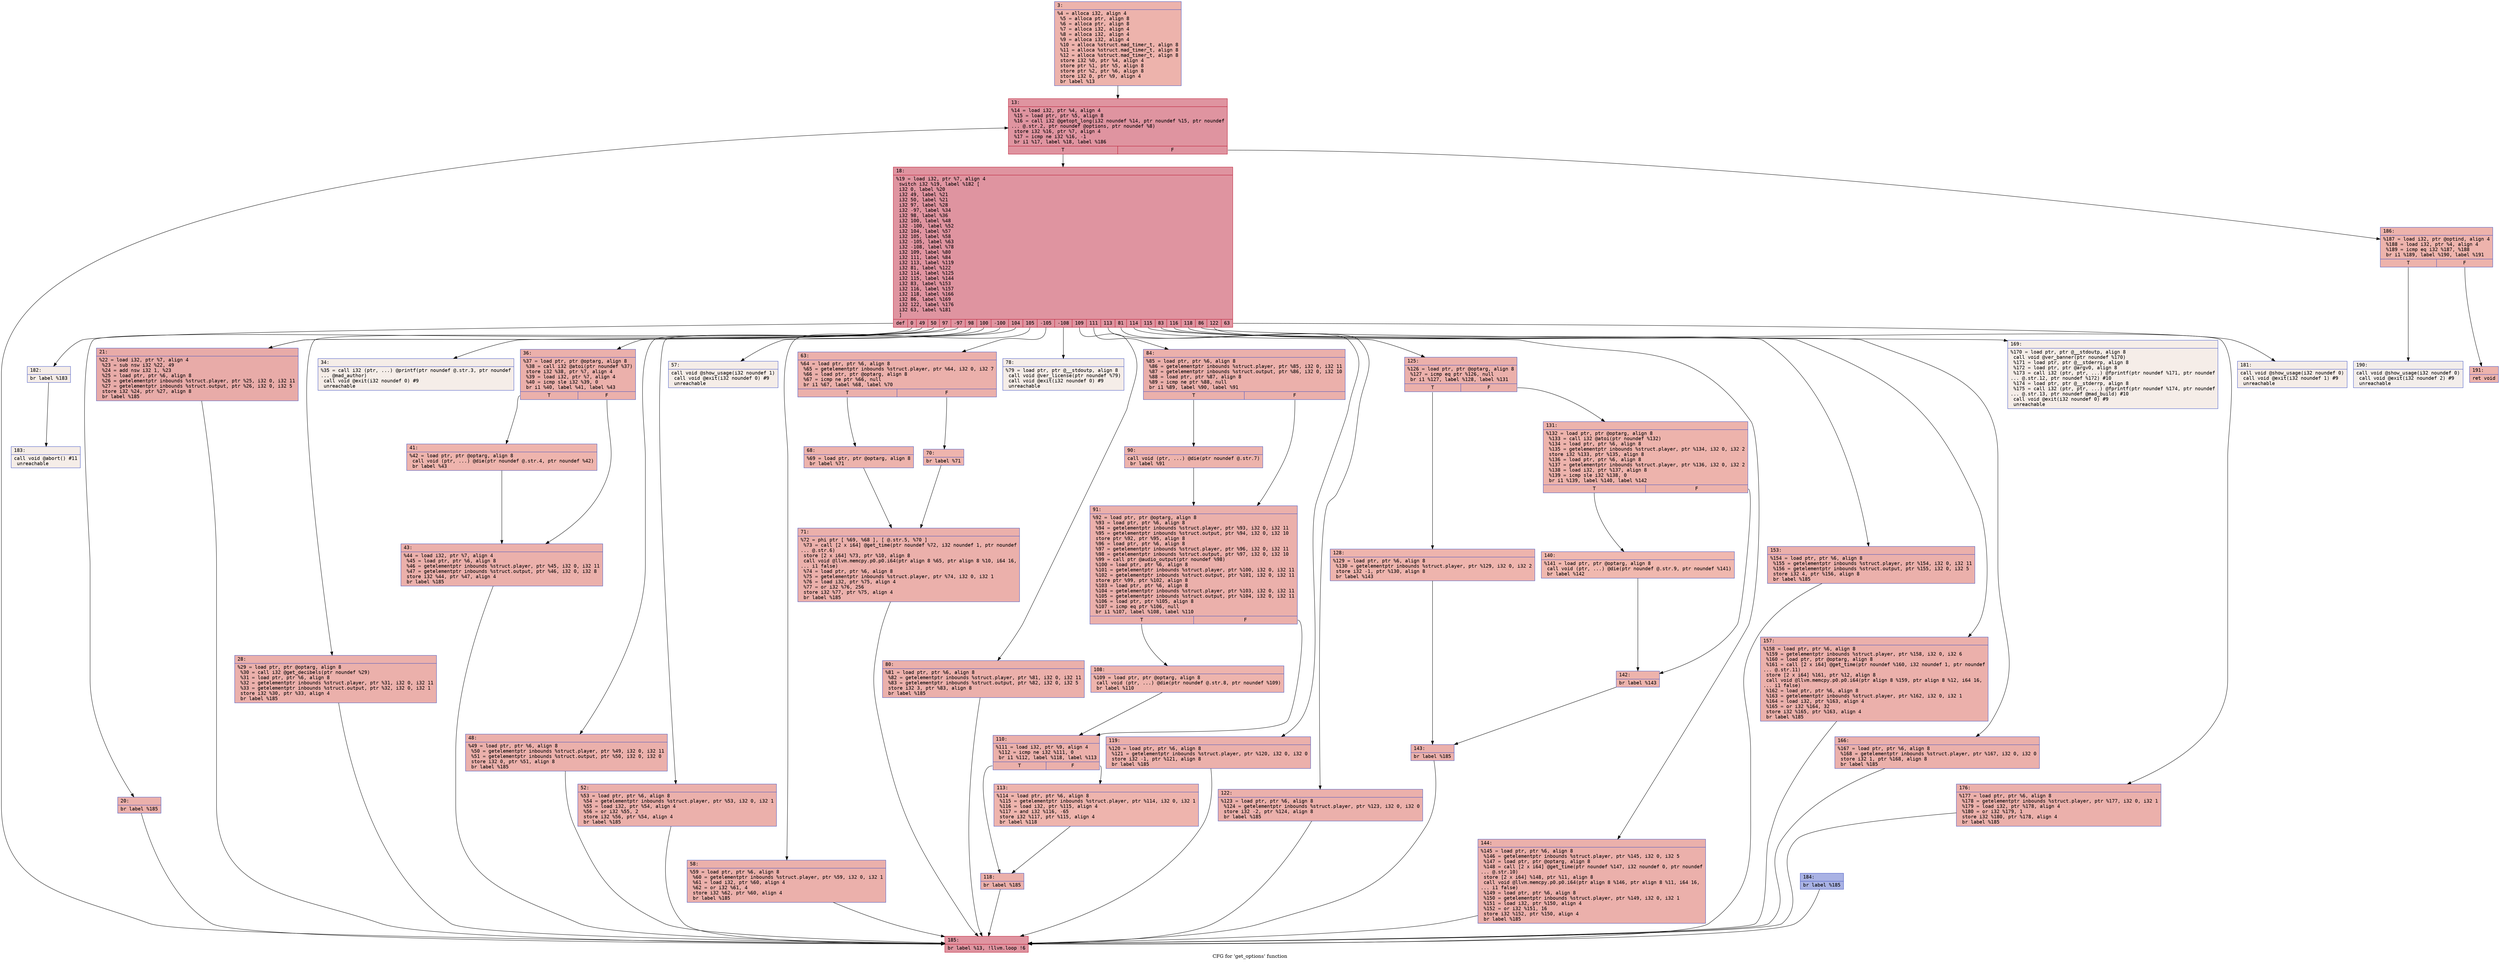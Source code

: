 digraph "CFG for 'get_options' function" {
	label="CFG for 'get_options' function";

	Node0x600002e72df0 [shape=record,color="#3d50c3ff", style=filled, fillcolor="#d6524470" fontname="Courier",label="{3:\l|  %4 = alloca i32, align 4\l  %5 = alloca ptr, align 8\l  %6 = alloca ptr, align 8\l  %7 = alloca i32, align 4\l  %8 = alloca i32, align 4\l  %9 = alloca i32, align 4\l  %10 = alloca %struct.mad_timer_t, align 8\l  %11 = alloca %struct.mad_timer_t, align 8\l  %12 = alloca %struct.mad_timer_t, align 8\l  store i32 %0, ptr %4, align 4\l  store ptr %1, ptr %5, align 8\l  store ptr %2, ptr %6, align 8\l  store i32 0, ptr %9, align 4\l  br label %13\l}"];
	Node0x600002e72df0 -> Node0x600002e72e40[tooltip="3 -> 13\nProbability 100.00%" ];
	Node0x600002e72e40 [shape=record,color="#b70d28ff", style=filled, fillcolor="#b70d2870" fontname="Courier",label="{13:\l|  %14 = load i32, ptr %4, align 4\l  %15 = load ptr, ptr %5, align 8\l  %16 = call i32 @getopt_long(i32 noundef %14, ptr noundef %15, ptr noundef\l... @.str.2, ptr noundef @options, ptr noundef %8)\l  store i32 %16, ptr %7, align 4\l  %17 = icmp ne i32 %16, -1\l  br i1 %17, label %18, label %186\l|{<s0>T|<s1>F}}"];
	Node0x600002e72e40:s0 -> Node0x600002e72e90[tooltip="13 -> 18\nProbability 96.88%" ];
	Node0x600002e72e40:s1 -> Node0x600002e73c50[tooltip="13 -> 186\nProbability 3.12%" ];
	Node0x600002e72e90 [shape=record,color="#b70d28ff", style=filled, fillcolor="#b70d2870" fontname="Courier",label="{18:\l|  %19 = load i32, ptr %7, align 4\l  switch i32 %19, label %182 [\l    i32 0, label %20\l    i32 49, label %21\l    i32 50, label %21\l    i32 97, label %28\l    i32 -97, label %34\l    i32 98, label %36\l    i32 100, label %48\l    i32 -100, label %52\l    i32 104, label %57\l    i32 105, label %58\l    i32 -105, label %63\l    i32 -108, label %78\l    i32 109, label %80\l    i32 111, label %84\l    i32 113, label %119\l    i32 81, label %122\l    i32 114, label %125\l    i32 115, label %144\l    i32 83, label %153\l    i32 116, label %157\l    i32 118, label %166\l    i32 86, label %169\l    i32 122, label %176\l    i32 63, label %181\l  ]\l|{<s0>def|<s1>0|<s2>49|<s3>50|<s4>97|<s5>-97|<s6>98|<s7>100|<s8>-100|<s9>104|<s10>105|<s11>-105|<s12>-108|<s13>109|<s14>111|<s15>113|<s16>81|<s17>114|<s18>115|<s19>83|<s20>116|<s21>118|<s22>86|<s23>122|<s24>63}}"];
	Node0x600002e72e90:s0 -> Node0x600002e73b10[tooltip="18 -> 182\nProbability 0.00%" ];
	Node0x600002e72e90:s1 -> Node0x600002e72ee0[tooltip="18 -> 20\nProbability 5.26%" ];
	Node0x600002e72e90:s2 -> Node0x600002e72f30[tooltip="18 -> 21\nProbability 10.53%" ];
	Node0x600002e72e90:s3 -> Node0x600002e72f30[tooltip="18 -> 21\nProbability 10.53%" ];
	Node0x600002e72e90:s4 -> Node0x600002e72f80[tooltip="18 -> 28\nProbability 5.26%" ];
	Node0x600002e72e90:s5 -> Node0x600002e72fd0[tooltip="18 -> 34\nProbability 0.00%" ];
	Node0x600002e72e90:s6 -> Node0x600002e73020[tooltip="18 -> 36\nProbability 5.26%" ];
	Node0x600002e72e90:s7 -> Node0x600002e73110[tooltip="18 -> 48\nProbability 5.26%" ];
	Node0x600002e72e90:s8 -> Node0x600002e73160[tooltip="18 -> 52\nProbability 5.26%" ];
	Node0x600002e72e90:s9 -> Node0x600002e731b0[tooltip="18 -> 57\nProbability 0.00%" ];
	Node0x600002e72e90:s10 -> Node0x600002e73200[tooltip="18 -> 58\nProbability 5.26%" ];
	Node0x600002e72e90:s11 -> Node0x600002e73250[tooltip="18 -> 63\nProbability 5.26%" ];
	Node0x600002e72e90:s12 -> Node0x600002e73390[tooltip="18 -> 78\nProbability 0.00%" ];
	Node0x600002e72e90:s13 -> Node0x600002e733e0[tooltip="18 -> 80\nProbability 5.26%" ];
	Node0x600002e72e90:s14 -> Node0x600002e73430[tooltip="18 -> 84\nProbability 5.26%" ];
	Node0x600002e72e90:s15 -> Node0x600002e73660[tooltip="18 -> 119\nProbability 5.26%" ];
	Node0x600002e72e90:s16 -> Node0x600002e736b0[tooltip="18 -> 122\nProbability 5.26%" ];
	Node0x600002e72e90:s17 -> Node0x600002e73700[tooltip="18 -> 125\nProbability 5.26%" ];
	Node0x600002e72e90:s18 -> Node0x600002e738e0[tooltip="18 -> 144\nProbability 5.26%" ];
	Node0x600002e72e90:s19 -> Node0x600002e73930[tooltip="18 -> 153\nProbability 5.26%" ];
	Node0x600002e72e90:s20 -> Node0x600002e73980[tooltip="18 -> 157\nProbability 5.26%" ];
	Node0x600002e72e90:s21 -> Node0x600002e739d0[tooltip="18 -> 166\nProbability 5.26%" ];
	Node0x600002e72e90:s22 -> Node0x600002e73a20[tooltip="18 -> 169\nProbability 0.00%" ];
	Node0x600002e72e90:s23 -> Node0x600002e73a70[tooltip="18 -> 176\nProbability 5.26%" ];
	Node0x600002e72e90:s24 -> Node0x600002e73ac0[tooltip="18 -> 181\nProbability 0.00%" ];
	Node0x600002e72ee0 [shape=record,color="#3d50c3ff", style=filled, fillcolor="#d24b4070" fontname="Courier",label="{20:\l|  br label %185\l}"];
	Node0x600002e72ee0 -> Node0x600002e73c00[tooltip="20 -> 185\nProbability 100.00%" ];
	Node0x600002e72f30 [shape=record,color="#3d50c3ff", style=filled, fillcolor="#cc403a70" fontname="Courier",label="{21:\l|  %22 = load i32, ptr %7, align 4\l  %23 = sub nsw i32 %22, 49\l  %24 = add nsw i32 1, %23\l  %25 = load ptr, ptr %6, align 8\l  %26 = getelementptr inbounds %struct.player, ptr %25, i32 0, i32 11\l  %27 = getelementptr inbounds %struct.output, ptr %26, i32 0, i32 5\l  store i32 %24, ptr %27, align 8\l  br label %185\l}"];
	Node0x600002e72f30 -> Node0x600002e73c00[tooltip="21 -> 185\nProbability 100.00%" ];
	Node0x600002e72f80 [shape=record,color="#3d50c3ff", style=filled, fillcolor="#d24b4070" fontname="Courier",label="{28:\l|  %29 = load ptr, ptr @optarg, align 8\l  %30 = call i32 @get_decibels(ptr noundef %29)\l  %31 = load ptr, ptr %6, align 8\l  %32 = getelementptr inbounds %struct.player, ptr %31, i32 0, i32 11\l  %33 = getelementptr inbounds %struct.output, ptr %32, i32 0, i32 1\l  store i32 %30, ptr %33, align 4\l  br label %185\l}"];
	Node0x600002e72f80 -> Node0x600002e73c00[tooltip="28 -> 185\nProbability 100.00%" ];
	Node0x600002e72fd0 [shape=record,color="#3d50c3ff", style=filled, fillcolor="#e8d6cc70" fontname="Courier",label="{34:\l|  %35 = call i32 (ptr, ...) @printf(ptr noundef @.str.3, ptr noundef\l... @mad_author)\l  call void @exit(i32 noundef 0) #9\l  unreachable\l}"];
	Node0x600002e73020 [shape=record,color="#3d50c3ff", style=filled, fillcolor="#d24b4070" fontname="Courier",label="{36:\l|  %37 = load ptr, ptr @optarg, align 8\l  %38 = call i32 @atoi(ptr noundef %37)\l  store i32 %38, ptr %7, align 4\l  %39 = load i32, ptr %7, align 4\l  %40 = icmp sle i32 %39, 0\l  br i1 %40, label %41, label %43\l|{<s0>T|<s1>F}}"];
	Node0x600002e73020:s0 -> Node0x600002e73070[tooltip="36 -> 41\nProbability 50.00%" ];
	Node0x600002e73020:s1 -> Node0x600002e730c0[tooltip="36 -> 43\nProbability 50.00%" ];
	Node0x600002e73070 [shape=record,color="#3d50c3ff", style=filled, fillcolor="#d8564670" fontname="Courier",label="{41:\l|  %42 = load ptr, ptr @optarg, align 8\l  call void (ptr, ...) @die(ptr noundef @.str.4, ptr noundef %42)\l  br label %43\l}"];
	Node0x600002e73070 -> Node0x600002e730c0[tooltip="41 -> 43\nProbability 100.00%" ];
	Node0x600002e730c0 [shape=record,color="#3d50c3ff", style=filled, fillcolor="#d24b4070" fontname="Courier",label="{43:\l|  %44 = load i32, ptr %7, align 4\l  %45 = load ptr, ptr %6, align 8\l  %46 = getelementptr inbounds %struct.player, ptr %45, i32 0, i32 11\l  %47 = getelementptr inbounds %struct.output, ptr %46, i32 0, i32 8\l  store i32 %44, ptr %47, align 4\l  br label %185\l}"];
	Node0x600002e730c0 -> Node0x600002e73c00[tooltip="43 -> 185\nProbability 100.00%" ];
	Node0x600002e73110 [shape=record,color="#3d50c3ff", style=filled, fillcolor="#d24b4070" fontname="Courier",label="{48:\l|  %49 = load ptr, ptr %6, align 8\l  %50 = getelementptr inbounds %struct.player, ptr %49, i32 0, i32 11\l  %51 = getelementptr inbounds %struct.output, ptr %50, i32 0, i32 0\l  store i32 0, ptr %51, align 8\l  br label %185\l}"];
	Node0x600002e73110 -> Node0x600002e73c00[tooltip="48 -> 185\nProbability 100.00%" ];
	Node0x600002e73160 [shape=record,color="#3d50c3ff", style=filled, fillcolor="#d24b4070" fontname="Courier",label="{52:\l|  %53 = load ptr, ptr %6, align 8\l  %54 = getelementptr inbounds %struct.player, ptr %53, i32 0, i32 1\l  %55 = load i32, ptr %54, align 4\l  %56 = or i32 %55, 2\l  store i32 %56, ptr %54, align 4\l  br label %185\l}"];
	Node0x600002e73160 -> Node0x600002e73c00[tooltip="52 -> 185\nProbability 100.00%" ];
	Node0x600002e731b0 [shape=record,color="#3d50c3ff", style=filled, fillcolor="#e8d6cc70" fontname="Courier",label="{57:\l|  call void @show_usage(i32 noundef 1)\l  call void @exit(i32 noundef 0) #9\l  unreachable\l}"];
	Node0x600002e73200 [shape=record,color="#3d50c3ff", style=filled, fillcolor="#d24b4070" fontname="Courier",label="{58:\l|  %59 = load ptr, ptr %6, align 8\l  %60 = getelementptr inbounds %struct.player, ptr %59, i32 0, i32 1\l  %61 = load i32, ptr %60, align 4\l  %62 = or i32 %61, 4\l  store i32 %62, ptr %60, align 4\l  br label %185\l}"];
	Node0x600002e73200 -> Node0x600002e73c00[tooltip="58 -> 185\nProbability 100.00%" ];
	Node0x600002e73250 [shape=record,color="#3d50c3ff", style=filled, fillcolor="#d24b4070" fontname="Courier",label="{63:\l|  %64 = load ptr, ptr %6, align 8\l  %65 = getelementptr inbounds %struct.player, ptr %64, i32 0, i32 7\l  %66 = load ptr, ptr @optarg, align 8\l  %67 = icmp ne ptr %66, null\l  br i1 %67, label %68, label %70\l|{<s0>T|<s1>F}}"];
	Node0x600002e73250:s0 -> Node0x600002e732a0[tooltip="63 -> 68\nProbability 62.50%" ];
	Node0x600002e73250:s1 -> Node0x600002e732f0[tooltip="63 -> 70\nProbability 37.50%" ];
	Node0x600002e732a0 [shape=record,color="#3d50c3ff", style=filled, fillcolor="#d6524470" fontname="Courier",label="{68:\l|  %69 = load ptr, ptr @optarg, align 8\l  br label %71\l}"];
	Node0x600002e732a0 -> Node0x600002e73340[tooltip="68 -> 71\nProbability 100.00%" ];
	Node0x600002e732f0 [shape=record,color="#3d50c3ff", style=filled, fillcolor="#d8564670" fontname="Courier",label="{70:\l|  br label %71\l}"];
	Node0x600002e732f0 -> Node0x600002e73340[tooltip="70 -> 71\nProbability 100.00%" ];
	Node0x600002e73340 [shape=record,color="#3d50c3ff", style=filled, fillcolor="#d24b4070" fontname="Courier",label="{71:\l|  %72 = phi ptr [ %69, %68 ], [ @.str.5, %70 ]\l  %73 = call [2 x i64] @get_time(ptr noundef %72, i32 noundef 1, ptr noundef\l... @.str.6)\l  store [2 x i64] %73, ptr %10, align 8\l  call void @llvm.memcpy.p0.p0.i64(ptr align 8 %65, ptr align 8 %10, i64 16,\l... i1 false)\l  %74 = load ptr, ptr %6, align 8\l  %75 = getelementptr inbounds %struct.player, ptr %74, i32 0, i32 1\l  %76 = load i32, ptr %75, align 4\l  %77 = or i32 %76, 256\l  store i32 %77, ptr %75, align 4\l  br label %185\l}"];
	Node0x600002e73340 -> Node0x600002e73c00[tooltip="71 -> 185\nProbability 100.00%" ];
	Node0x600002e73390 [shape=record,color="#3d50c3ff", style=filled, fillcolor="#e8d6cc70" fontname="Courier",label="{78:\l|  %79 = load ptr, ptr @__stdoutp, align 8\l  call void @ver_license(ptr noundef %79)\l  call void @exit(i32 noundef 0) #9\l  unreachable\l}"];
	Node0x600002e733e0 [shape=record,color="#3d50c3ff", style=filled, fillcolor="#d24b4070" fontname="Courier",label="{80:\l|  %81 = load ptr, ptr %6, align 8\l  %82 = getelementptr inbounds %struct.player, ptr %81, i32 0, i32 11\l  %83 = getelementptr inbounds %struct.output, ptr %82, i32 0, i32 5\l  store i32 3, ptr %83, align 8\l  br label %185\l}"];
	Node0x600002e733e0 -> Node0x600002e73c00[tooltip="80 -> 185\nProbability 100.00%" ];
	Node0x600002e73430 [shape=record,color="#3d50c3ff", style=filled, fillcolor="#d24b4070" fontname="Courier",label="{84:\l|  %85 = load ptr, ptr %6, align 8\l  %86 = getelementptr inbounds %struct.player, ptr %85, i32 0, i32 11\l  %87 = getelementptr inbounds %struct.output, ptr %86, i32 0, i32 10\l  %88 = load ptr, ptr %87, align 8\l  %89 = icmp ne ptr %88, null\l  br i1 %89, label %90, label %91\l|{<s0>T|<s1>F}}"];
	Node0x600002e73430:s0 -> Node0x600002e73480[tooltip="84 -> 90\nProbability 62.50%" ];
	Node0x600002e73430:s1 -> Node0x600002e734d0[tooltip="84 -> 91\nProbability 37.50%" ];
	Node0x600002e73480 [shape=record,color="#3d50c3ff", style=filled, fillcolor="#d6524470" fontname="Courier",label="{90:\l|  call void (ptr, ...) @die(ptr noundef @.str.7)\l  br label %91\l}"];
	Node0x600002e73480 -> Node0x600002e734d0[tooltip="90 -> 91\nProbability 100.00%" ];
	Node0x600002e734d0 [shape=record,color="#3d50c3ff", style=filled, fillcolor="#d24b4070" fontname="Courier",label="{91:\l|  %92 = load ptr, ptr @optarg, align 8\l  %93 = load ptr, ptr %6, align 8\l  %94 = getelementptr inbounds %struct.player, ptr %93, i32 0, i32 11\l  %95 = getelementptr inbounds %struct.output, ptr %94, i32 0, i32 10\l  store ptr %92, ptr %95, align 8\l  %96 = load ptr, ptr %6, align 8\l  %97 = getelementptr inbounds %struct.player, ptr %96, i32 0, i32 11\l  %98 = getelementptr inbounds %struct.output, ptr %97, i32 0, i32 10\l  %99 = call ptr @audio_output(ptr noundef %98)\l  %100 = load ptr, ptr %6, align 8\l  %101 = getelementptr inbounds %struct.player, ptr %100, i32 0, i32 11\l  %102 = getelementptr inbounds %struct.output, ptr %101, i32 0, i32 11\l  store ptr %99, ptr %102, align 8\l  %103 = load ptr, ptr %6, align 8\l  %104 = getelementptr inbounds %struct.player, ptr %103, i32 0, i32 11\l  %105 = getelementptr inbounds %struct.output, ptr %104, i32 0, i32 11\l  %106 = load ptr, ptr %105, align 8\l  %107 = icmp eq ptr %106, null\l  br i1 %107, label %108, label %110\l|{<s0>T|<s1>F}}"];
	Node0x600002e734d0:s0 -> Node0x600002e73520[tooltip="91 -> 108\nProbability 37.50%" ];
	Node0x600002e734d0:s1 -> Node0x600002e73570[tooltip="91 -> 110\nProbability 62.50%" ];
	Node0x600002e73520 [shape=record,color="#3d50c3ff", style=filled, fillcolor="#d8564670" fontname="Courier",label="{108:\l|  %109 = load ptr, ptr @optarg, align 8\l  call void (ptr, ...) @die(ptr noundef @.str.8, ptr noundef %109)\l  br label %110\l}"];
	Node0x600002e73520 -> Node0x600002e73570[tooltip="108 -> 110\nProbability 100.00%" ];
	Node0x600002e73570 [shape=record,color="#3d50c3ff", style=filled, fillcolor="#d24b4070" fontname="Courier",label="{110:\l|  %111 = load i32, ptr %9, align 4\l  %112 = icmp ne i32 %111, 0\l  br i1 %112, label %118, label %113\l|{<s0>T|<s1>F}}"];
	Node0x600002e73570:s0 -> Node0x600002e73610[tooltip="110 -> 118\nProbability 62.50%" ];
	Node0x600002e73570:s1 -> Node0x600002e735c0[tooltip="110 -> 113\nProbability 37.50%" ];
	Node0x600002e735c0 [shape=record,color="#3d50c3ff", style=filled, fillcolor="#d8564670" fontname="Courier",label="{113:\l|  %114 = load ptr, ptr %6, align 8\l  %115 = getelementptr inbounds %struct.player, ptr %114, i32 0, i32 1\l  %116 = load i32, ptr %115, align 4\l  %117 = and i32 %116, -65\l  store i32 %117, ptr %115, align 4\l  br label %118\l}"];
	Node0x600002e735c0 -> Node0x600002e73610[tooltip="113 -> 118\nProbability 100.00%" ];
	Node0x600002e73610 [shape=record,color="#3d50c3ff", style=filled, fillcolor="#d24b4070" fontname="Courier",label="{118:\l|  br label %185\l}"];
	Node0x600002e73610 -> Node0x600002e73c00[tooltip="118 -> 185\nProbability 100.00%" ];
	Node0x600002e73660 [shape=record,color="#3d50c3ff", style=filled, fillcolor="#d24b4070" fontname="Courier",label="{119:\l|  %120 = load ptr, ptr %6, align 8\l  %121 = getelementptr inbounds %struct.player, ptr %120, i32 0, i32 0\l  store i32 -1, ptr %121, align 8\l  br label %185\l}"];
	Node0x600002e73660 -> Node0x600002e73c00[tooltip="119 -> 185\nProbability 100.00%" ];
	Node0x600002e736b0 [shape=record,color="#3d50c3ff", style=filled, fillcolor="#d24b4070" fontname="Courier",label="{122:\l|  %123 = load ptr, ptr %6, align 8\l  %124 = getelementptr inbounds %struct.player, ptr %123, i32 0, i32 0\l  store i32 -2, ptr %124, align 8\l  br label %185\l}"];
	Node0x600002e736b0 -> Node0x600002e73c00[tooltip="122 -> 185\nProbability 100.00%" ];
	Node0x600002e73700 [shape=record,color="#3d50c3ff", style=filled, fillcolor="#d24b4070" fontname="Courier",label="{125:\l|  %126 = load ptr, ptr @optarg, align 8\l  %127 = icmp eq ptr %126, null\l  br i1 %127, label %128, label %131\l|{<s0>T|<s1>F}}"];
	Node0x600002e73700:s0 -> Node0x600002e73750[tooltip="125 -> 128\nProbability 37.50%" ];
	Node0x600002e73700:s1 -> Node0x600002e737a0[tooltip="125 -> 131\nProbability 62.50%" ];
	Node0x600002e73750 [shape=record,color="#3d50c3ff", style=filled, fillcolor="#d8564670" fontname="Courier",label="{128:\l|  %129 = load ptr, ptr %6, align 8\l  %130 = getelementptr inbounds %struct.player, ptr %129, i32 0, i32 2\l  store i32 -1, ptr %130, align 8\l  br label %143\l}"];
	Node0x600002e73750 -> Node0x600002e73890[tooltip="128 -> 143\nProbability 100.00%" ];
	Node0x600002e737a0 [shape=record,color="#3d50c3ff", style=filled, fillcolor="#d6524470" fontname="Courier",label="{131:\l|  %132 = load ptr, ptr @optarg, align 8\l  %133 = call i32 @atoi(ptr noundef %132)\l  %134 = load ptr, ptr %6, align 8\l  %135 = getelementptr inbounds %struct.player, ptr %134, i32 0, i32 2\l  store i32 %133, ptr %135, align 8\l  %136 = load ptr, ptr %6, align 8\l  %137 = getelementptr inbounds %struct.player, ptr %136, i32 0, i32 2\l  %138 = load i32, ptr %137, align 8\l  %139 = icmp sle i32 %138, 0\l  br i1 %139, label %140, label %142\l|{<s0>T|<s1>F}}"];
	Node0x600002e737a0:s0 -> Node0x600002e737f0[tooltip="131 -> 140\nProbability 50.00%" ];
	Node0x600002e737a0:s1 -> Node0x600002e73840[tooltip="131 -> 142\nProbability 50.00%" ];
	Node0x600002e737f0 [shape=record,color="#3d50c3ff", style=filled, fillcolor="#dc5d4a70" fontname="Courier",label="{140:\l|  %141 = load ptr, ptr @optarg, align 8\l  call void (ptr, ...) @die(ptr noundef @.str.9, ptr noundef %141)\l  br label %142\l}"];
	Node0x600002e737f0 -> Node0x600002e73840[tooltip="140 -> 142\nProbability 100.00%" ];
	Node0x600002e73840 [shape=record,color="#3d50c3ff", style=filled, fillcolor="#d6524470" fontname="Courier",label="{142:\l|  br label %143\l}"];
	Node0x600002e73840 -> Node0x600002e73890[tooltip="142 -> 143\nProbability 100.00%" ];
	Node0x600002e73890 [shape=record,color="#3d50c3ff", style=filled, fillcolor="#d24b4070" fontname="Courier",label="{143:\l|  br label %185\l}"];
	Node0x600002e73890 -> Node0x600002e73c00[tooltip="143 -> 185\nProbability 100.00%" ];
	Node0x600002e738e0 [shape=record,color="#3d50c3ff", style=filled, fillcolor="#d24b4070" fontname="Courier",label="{144:\l|  %145 = load ptr, ptr %6, align 8\l  %146 = getelementptr inbounds %struct.player, ptr %145, i32 0, i32 5\l  %147 = load ptr, ptr @optarg, align 8\l  %148 = call [2 x i64] @get_time(ptr noundef %147, i32 noundef 0, ptr noundef\l... @.str.10)\l  store [2 x i64] %148, ptr %11, align 8\l  call void @llvm.memcpy.p0.p0.i64(ptr align 8 %146, ptr align 8 %11, i64 16,\l... i1 false)\l  %149 = load ptr, ptr %6, align 8\l  %150 = getelementptr inbounds %struct.player, ptr %149, i32 0, i32 1\l  %151 = load i32, ptr %150, align 4\l  %152 = or i32 %151, 16\l  store i32 %152, ptr %150, align 4\l  br label %185\l}"];
	Node0x600002e738e0 -> Node0x600002e73c00[tooltip="144 -> 185\nProbability 100.00%" ];
	Node0x600002e73930 [shape=record,color="#3d50c3ff", style=filled, fillcolor="#d24b4070" fontname="Courier",label="{153:\l|  %154 = load ptr, ptr %6, align 8\l  %155 = getelementptr inbounds %struct.player, ptr %154, i32 0, i32 11\l  %156 = getelementptr inbounds %struct.output, ptr %155, i32 0, i32 5\l  store i32 4, ptr %156, align 8\l  br label %185\l}"];
	Node0x600002e73930 -> Node0x600002e73c00[tooltip="153 -> 185\nProbability 100.00%" ];
	Node0x600002e73980 [shape=record,color="#3d50c3ff", style=filled, fillcolor="#d24b4070" fontname="Courier",label="{157:\l|  %158 = load ptr, ptr %6, align 8\l  %159 = getelementptr inbounds %struct.player, ptr %158, i32 0, i32 6\l  %160 = load ptr, ptr @optarg, align 8\l  %161 = call [2 x i64] @get_time(ptr noundef %160, i32 noundef 1, ptr noundef\l... @.str.11)\l  store [2 x i64] %161, ptr %12, align 8\l  call void @llvm.memcpy.p0.p0.i64(ptr align 8 %159, ptr align 8 %12, i64 16,\l... i1 false)\l  %162 = load ptr, ptr %6, align 8\l  %163 = getelementptr inbounds %struct.player, ptr %162, i32 0, i32 1\l  %164 = load i32, ptr %163, align 4\l  %165 = or i32 %164, 32\l  store i32 %165, ptr %163, align 4\l  br label %185\l}"];
	Node0x600002e73980 -> Node0x600002e73c00[tooltip="157 -> 185\nProbability 100.00%" ];
	Node0x600002e739d0 [shape=record,color="#3d50c3ff", style=filled, fillcolor="#d24b4070" fontname="Courier",label="{166:\l|  %167 = load ptr, ptr %6, align 8\l  %168 = getelementptr inbounds %struct.player, ptr %167, i32 0, i32 0\l  store i32 1, ptr %168, align 8\l  br label %185\l}"];
	Node0x600002e739d0 -> Node0x600002e73c00[tooltip="166 -> 185\nProbability 100.00%" ];
	Node0x600002e73a20 [shape=record,color="#3d50c3ff", style=filled, fillcolor="#e8d6cc70" fontname="Courier",label="{169:\l|  %170 = load ptr, ptr @__stdoutp, align 8\l  call void @ver_banner(ptr noundef %170)\l  %171 = load ptr, ptr @__stderrp, align 8\l  %172 = load ptr, ptr @argv0, align 8\l  %173 = call i32 (ptr, ptr, ...) @fprintf(ptr noundef %171, ptr noundef\l... @.str.12, ptr noundef %172) #10\l  %174 = load ptr, ptr @__stderrp, align 8\l  %175 = call i32 (ptr, ptr, ...) @fprintf(ptr noundef %174, ptr noundef\l... @.str.13, ptr noundef @mad_build) #10\l  call void @exit(i32 noundef 0) #9\l  unreachable\l}"];
	Node0x600002e73a70 [shape=record,color="#3d50c3ff", style=filled, fillcolor="#d24b4070" fontname="Courier",label="{176:\l|  %177 = load ptr, ptr %6, align 8\l  %178 = getelementptr inbounds %struct.player, ptr %177, i32 0, i32 1\l  %179 = load i32, ptr %178, align 4\l  %180 = or i32 %179, 1\l  store i32 %180, ptr %178, align 4\l  br label %185\l}"];
	Node0x600002e73a70 -> Node0x600002e73c00[tooltip="176 -> 185\nProbability 100.00%" ];
	Node0x600002e73ac0 [shape=record,color="#3d50c3ff", style=filled, fillcolor="#e8d6cc70" fontname="Courier",label="{181:\l|  call void @show_usage(i32 noundef 0)\l  call void @exit(i32 noundef 1) #9\l  unreachable\l}"];
	Node0x600002e73b10 [shape=record,color="#3d50c3ff", style=filled, fillcolor="#e8d6cc70" fontname="Courier",label="{182:\l|  br label %183\l}"];
	Node0x600002e73b10 -> Node0x600002e73b60[tooltip="182 -> 183\nProbability 100.00%" ];
	Node0x600002e73b60 [shape=record,color="#3d50c3ff", style=filled, fillcolor="#e8d6cc70" fontname="Courier",label="{183:\l|  call void @abort() #11\l  unreachable\l}"];
	Node0x600002e73bb0 [shape=record,color="#3d50c3ff", style=filled, fillcolor="#3d50c370" fontname="Courier",label="{184:\l|  br label %185\l}"];
	Node0x600002e73bb0 -> Node0x600002e73c00[tooltip="184 -> 185\nProbability 100.00%" ];
	Node0x600002e73c00 [shape=record,color="#b70d28ff", style=filled, fillcolor="#b70d2870" fontname="Courier",label="{185:\l|  br label %13, !llvm.loop !6\l}"];
	Node0x600002e73c00 -> Node0x600002e72e40[tooltip="185 -> 13\nProbability 100.00%" ];
	Node0x600002e73c50 [shape=record,color="#3d50c3ff", style=filled, fillcolor="#d6524470" fontname="Courier",label="{186:\l|  %187 = load i32, ptr @optind, align 4\l  %188 = load i32, ptr %4, align 4\l  %189 = icmp eq i32 %187, %188\l  br i1 %189, label %190, label %191\l|{<s0>T|<s1>F}}"];
	Node0x600002e73c50:s0 -> Node0x600002e73ca0[tooltip="186 -> 190\nProbability 0.00%" ];
	Node0x600002e73c50:s1 -> Node0x600002e73cf0[tooltip="186 -> 191\nProbability 100.00%" ];
	Node0x600002e73ca0 [shape=record,color="#3d50c3ff", style=filled, fillcolor="#e5d8d170" fontname="Courier",label="{190:\l|  call void @show_usage(i32 noundef 0)\l  call void @exit(i32 noundef 2) #9\l  unreachable\l}"];
	Node0x600002e73cf0 [shape=record,color="#3d50c3ff", style=filled, fillcolor="#d6524470" fontname="Courier",label="{191:\l|  ret void\l}"];
}
